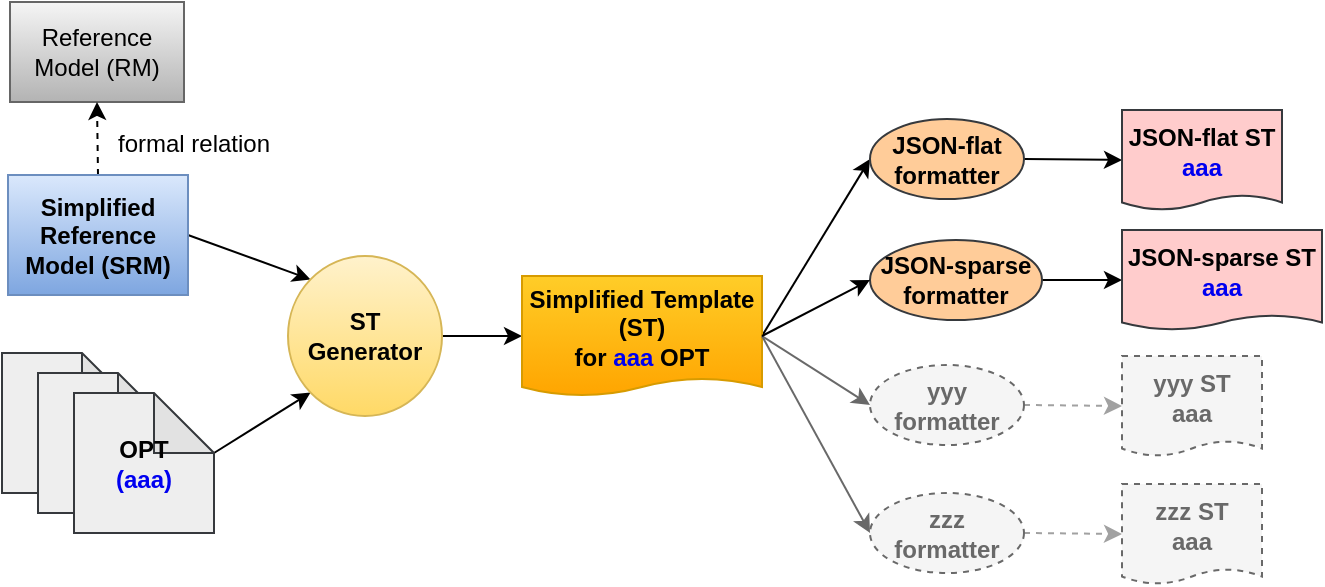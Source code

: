 <mxfile version="10.8.0" type="device"><diagram id="XmOisRVlrF0gZ4vvEgxY" name="Page-1"><mxGraphModel dx="914" dy="668" grid="1" gridSize="10" guides="1" tooltips="1" connect="1" arrows="1" fold="1" page="1" pageScale="1" pageWidth="1169" pageHeight="827" math="0" shadow="0"><root><mxCell id="0"/><mxCell id="1" parent="0"/><mxCell id="aknX9ZcSTkt7M2Ebjcdu-1" value="Reference Model (RM)" style="rounded=0;whiteSpace=wrap;html=1;gradientColor=#b3b3b3;fillColor=#f5f5f5;strokeColor=#666666;" parent="1" vertex="1"><mxGeometry x="184" y="20" width="87" height="50" as="geometry"/></mxCell><mxCell id="aknX9ZcSTkt7M2Ebjcdu-8" style="rounded=0;orthogonalLoop=1;jettySize=auto;html=1;exitX=1;exitY=0.5;exitDx=0;exitDy=0;entryX=0;entryY=0;entryDx=0;entryDy=0;" parent="1" source="aknX9ZcSTkt7M2Ebjcdu-2" target="aknX9ZcSTkt7M2Ebjcdu-7" edge="1"><mxGeometry relative="1" as="geometry"/></mxCell><mxCell id="aknX9ZcSTkt7M2Ebjcdu-24" style="edgeStyle=none;rounded=0;orthogonalLoop=1;jettySize=auto;html=1;exitX=0.5;exitY=0;exitDx=0;exitDy=0;entryX=0.5;entryY=1;entryDx=0;entryDy=0;strokeColor=#000000;dashed=1;" parent="1" source="aknX9ZcSTkt7M2Ebjcdu-2" target="aknX9ZcSTkt7M2Ebjcdu-1" edge="1"><mxGeometry relative="1" as="geometry"/></mxCell><mxCell id="aknX9ZcSTkt7M2Ebjcdu-2" value="Simplified Reference&lt;br&gt;Model (SRM)" style="rounded=0;whiteSpace=wrap;html=1;gradientColor=#7ea6e0;fillColor=#dae8fc;strokeColor=#6c8ebf;fontStyle=1" parent="1" vertex="1"><mxGeometry x="183" y="106.5" width="90" height="60" as="geometry"/></mxCell><mxCell id="aknX9ZcSTkt7M2Ebjcdu-3" value="OPT&lt;br&gt;(xyz)&lt;br&gt;" style="shape=note;whiteSpace=wrap;html=1;backgroundOutline=1;darkOpacity=0.05;fillColor=#eeeeee;strokeColor=#36393d;fontStyle=1" parent="1" vertex="1"><mxGeometry x="180" y="195.5" width="70" height="70" as="geometry"/></mxCell><mxCell id="aknX9ZcSTkt7M2Ebjcdu-4" value="OPT&lt;br&gt;(xyz)&lt;br&gt;" style="shape=note;whiteSpace=wrap;html=1;backgroundOutline=1;darkOpacity=0.05;fillColor=#eeeeee;strokeColor=#36393d;fontStyle=1" parent="1" vertex="1"><mxGeometry x="198" y="205.5" width="70" height="70" as="geometry"/></mxCell><mxCell id="aknX9ZcSTkt7M2Ebjcdu-9" style="edgeStyle=none;rounded=0;orthogonalLoop=1;jettySize=auto;html=1;exitX=0;exitY=0;exitDx=70;exitDy=30;exitPerimeter=0;entryX=0;entryY=1;entryDx=0;entryDy=0;" parent="1" source="aknX9ZcSTkt7M2Ebjcdu-5" target="aknX9ZcSTkt7M2Ebjcdu-7" edge="1"><mxGeometry relative="1" as="geometry"/></mxCell><mxCell id="aknX9ZcSTkt7M2Ebjcdu-5" value="OPT&lt;br&gt;&lt;font color=&quot;#0000f0&quot;&gt;(aaa)&lt;/font&gt;&lt;br&gt;" style="shape=note;whiteSpace=wrap;html=1;backgroundOutline=1;darkOpacity=0.05;fillColor=#eeeeee;strokeColor=#36393d;fontStyle=1" parent="1" vertex="1"><mxGeometry x="216" y="215.5" width="70" height="70" as="geometry"/></mxCell><mxCell id="aknX9ZcSTkt7M2Ebjcdu-11" style="edgeStyle=none;rounded=0;orthogonalLoop=1;jettySize=auto;html=1;exitX=1;exitY=0.5;exitDx=0;exitDy=0;entryX=0;entryY=0.5;entryDx=0;entryDy=0;" parent="1" source="aknX9ZcSTkt7M2Ebjcdu-7" target="aknX9ZcSTkt7M2Ebjcdu-10" edge="1"><mxGeometry relative="1" as="geometry"/></mxCell><mxCell id="aknX9ZcSTkt7M2Ebjcdu-7" value="ST Generator" style="ellipse;whiteSpace=wrap;html=1;gradientColor=#ffd966;fillColor=#fff2cc;strokeColor=#d6b656;fontStyle=1" parent="1" vertex="1"><mxGeometry x="323" y="147" width="77" height="80" as="geometry"/></mxCell><mxCell id="aknX9ZcSTkt7M2Ebjcdu-13" style="edgeStyle=none;rounded=0;orthogonalLoop=1;jettySize=auto;html=1;exitX=1;exitY=0.5;exitDx=0;exitDy=0;entryX=0;entryY=0.5;entryDx=0;entryDy=0;" parent="1" source="aknX9ZcSTkt7M2Ebjcdu-10" target="aknX9ZcSTkt7M2Ebjcdu-12" edge="1"><mxGeometry relative="1" as="geometry"/></mxCell><mxCell id="aknX9ZcSTkt7M2Ebjcdu-19" style="edgeStyle=none;rounded=0;orthogonalLoop=1;jettySize=auto;html=1;exitX=1;exitY=0.5;exitDx=0;exitDy=0;entryX=0;entryY=0.5;entryDx=0;entryDy=0;strokeColor=#696969;" parent="1" source="aknX9ZcSTkt7M2Ebjcdu-10" target="aknX9ZcSTkt7M2Ebjcdu-17" edge="1"><mxGeometry relative="1" as="geometry"/></mxCell><mxCell id="aknX9ZcSTkt7M2Ebjcdu-10" value="Simplified Template&lt;br&gt;(ST)&lt;br&gt;for &lt;font color=&quot;#0000f0&quot;&gt;aaa&lt;/font&gt; OPT&lt;br&gt;" style="shape=document;whiteSpace=wrap;html=1;boundedLbl=1;size=0.15;gradientColor=#ffa500;fillColor=#ffcd28;strokeColor=#d79b00;fontStyle=1" parent="1" vertex="1"><mxGeometry x="440" y="157" width="120" height="60" as="geometry"/></mxCell><mxCell id="aknX9ZcSTkt7M2Ebjcdu-15" style="edgeStyle=none;rounded=0;orthogonalLoop=1;jettySize=auto;html=1;exitX=1;exitY=0.5;exitDx=0;exitDy=0;entryX=0;entryY=0.5;entryDx=0;entryDy=0;" parent="1" source="aknX9ZcSTkt7M2Ebjcdu-12" target="aknX9ZcSTkt7M2Ebjcdu-14" edge="1"><mxGeometry relative="1" as="geometry"/></mxCell><mxCell id="aknX9ZcSTkt7M2Ebjcdu-12" value="JSON-flat formatter" style="ellipse;whiteSpace=wrap;html=1;fillColor=#ffcc99;strokeColor=#36393d;fontStyle=1" parent="1" vertex="1"><mxGeometry x="614" y="78.5" width="77" height="40" as="geometry"/></mxCell><mxCell id="aknX9ZcSTkt7M2Ebjcdu-14" value="JSON-flat ST&lt;br&gt;&lt;font color=&quot;#0000f0&quot;&gt;aaa&lt;/font&gt;&lt;br&gt;" style="shape=document;whiteSpace=wrap;html=1;boundedLbl=1;size=0.15;fillColor=#ffcccc;strokeColor=#36393d;fontStyle=1" parent="1" vertex="1"><mxGeometry x="740" y="74" width="80" height="50" as="geometry"/></mxCell><mxCell id="aknX9ZcSTkt7M2Ebjcdu-16" style="edgeStyle=none;rounded=0;orthogonalLoop=1;jettySize=auto;html=1;exitX=1;exitY=0.5;exitDx=0;exitDy=0;entryX=0;entryY=0.5;entryDx=0;entryDy=0;dashed=1;strokeColor=#A1A1A1;fillColor=#f5f5f5;fontColor=#696969;" parent="1" source="aknX9ZcSTkt7M2Ebjcdu-17" target="aknX9ZcSTkt7M2Ebjcdu-18" edge="1"><mxGeometry relative="1" as="geometry"/></mxCell><mxCell id="aknX9ZcSTkt7M2Ebjcdu-17" value="yyy formatter" style="ellipse;whiteSpace=wrap;html=1;fillColor=#f5f5f5;strokeColor=#696969;fontStyle=1;dashed=1;fontColor=#696969;" parent="1" vertex="1"><mxGeometry x="614" y="201.5" width="77" height="40" as="geometry"/></mxCell><mxCell id="aknX9ZcSTkt7M2Ebjcdu-18" value="yyy ST&lt;br&gt;aaa&lt;br&gt;" style="shape=document;whiteSpace=wrap;html=1;boundedLbl=1;size=0.15;fillColor=#f5f5f5;strokeColor=#696969;fontStyle=1;dashed=1;fontColor=#696969;" parent="1" vertex="1"><mxGeometry x="740" y="197" width="70" height="50" as="geometry"/></mxCell><mxCell id="aknX9ZcSTkt7M2Ebjcdu-20" style="edgeStyle=none;rounded=0;orthogonalLoop=1;jettySize=auto;html=1;exitX=1;exitY=0.5;exitDx=0;exitDy=0;entryX=0;entryY=0.5;entryDx=0;entryDy=0;strokeColor=#696969;" parent="1" source="aknX9ZcSTkt7M2Ebjcdu-10" target="aknX9ZcSTkt7M2Ebjcdu-22" edge="1"><mxGeometry relative="1" as="geometry"><mxPoint x="570" y="197" as="sourcePoint"/><mxPoint x="610" y="247" as="targetPoint"/></mxGeometry></mxCell><mxCell id="aknX9ZcSTkt7M2Ebjcdu-21" style="edgeStyle=none;rounded=0;orthogonalLoop=1;jettySize=auto;html=1;exitX=1;exitY=0.5;exitDx=0;exitDy=0;entryX=0;entryY=0.5;entryDx=0;entryDy=0;dashed=1;strokeColor=#A1A1A1;fillColor=#f5f5f5;fontColor=#696969;" parent="1" source="aknX9ZcSTkt7M2Ebjcdu-22" target="aknX9ZcSTkt7M2Ebjcdu-23" edge="1"><mxGeometry relative="1" as="geometry"/></mxCell><mxCell id="aknX9ZcSTkt7M2Ebjcdu-22" value="zzz&lt;br&gt;formatter" style="ellipse;whiteSpace=wrap;html=1;fillColor=#f5f5f5;strokeColor=#696969;fontStyle=1;dashed=1;fontColor=#696969;" parent="1" vertex="1"><mxGeometry x="614" y="265.5" width="77" height="40" as="geometry"/></mxCell><mxCell id="aknX9ZcSTkt7M2Ebjcdu-23" value="zzz ST&lt;br&gt;aaa&lt;br&gt;" style="shape=document;whiteSpace=wrap;html=1;boundedLbl=1;size=0.15;fillColor=#f5f5f5;strokeColor=#696969;fontStyle=1;dashed=1;fontColor=#696969;" parent="1" vertex="1"><mxGeometry x="740" y="261" width="70" height="50" as="geometry"/></mxCell><mxCell id="aknX9ZcSTkt7M2Ebjcdu-25" style="edgeStyle=none;rounded=0;orthogonalLoop=1;jettySize=auto;html=1;exitX=1;exitY=0.5;exitDx=0;exitDy=0;entryX=0;entryY=0.5;entryDx=0;entryDy=0;" parent="1" source="aknX9ZcSTkt7M2Ebjcdu-26" target="aknX9ZcSTkt7M2Ebjcdu-27" edge="1"><mxGeometry relative="1" as="geometry"/></mxCell><mxCell id="aknX9ZcSTkt7M2Ebjcdu-26" value="JSON-sparse formatter" style="ellipse;whiteSpace=wrap;html=1;fillColor=#ffcc99;strokeColor=#36393d;fontStyle=1" parent="1" vertex="1"><mxGeometry x="614" y="139" width="86" height="40" as="geometry"/></mxCell><mxCell id="aknX9ZcSTkt7M2Ebjcdu-27" value="JSON-sparse ST&lt;br&gt;&lt;font color=&quot;#0000f0&quot;&gt;aaa&lt;/font&gt;&lt;br&gt;" style="shape=document;whiteSpace=wrap;html=1;boundedLbl=1;size=0.15;fillColor=#ffcccc;strokeColor=#36393d;fontStyle=1" parent="1" vertex="1"><mxGeometry x="740" y="134" width="100" height="50" as="geometry"/></mxCell><mxCell id="aknX9ZcSTkt7M2Ebjcdu-28" style="edgeStyle=none;rounded=0;orthogonalLoop=1;jettySize=auto;html=1;exitX=1;exitY=0.5;exitDx=0;exitDy=0;entryX=0;entryY=0.5;entryDx=0;entryDy=0;" parent="1" source="aknX9ZcSTkt7M2Ebjcdu-10" target="aknX9ZcSTkt7M2Ebjcdu-26" edge="1"><mxGeometry relative="1" as="geometry"><mxPoint x="570" y="197" as="sourcePoint"/><mxPoint x="624" y="109" as="targetPoint"/></mxGeometry></mxCell><mxCell id="aknX9ZcSTkt7M2Ebjcdu-29" value="formal relation" style="text;html=1;resizable=0;points=[];autosize=1;align=left;verticalAlign=top;spacingTop=-4;fontColor=#000000;" parent="1" vertex="1"><mxGeometry x="236" y="81" width="90" height="20" as="geometry"/></mxCell></root></mxGraphModel></diagram></mxfile>